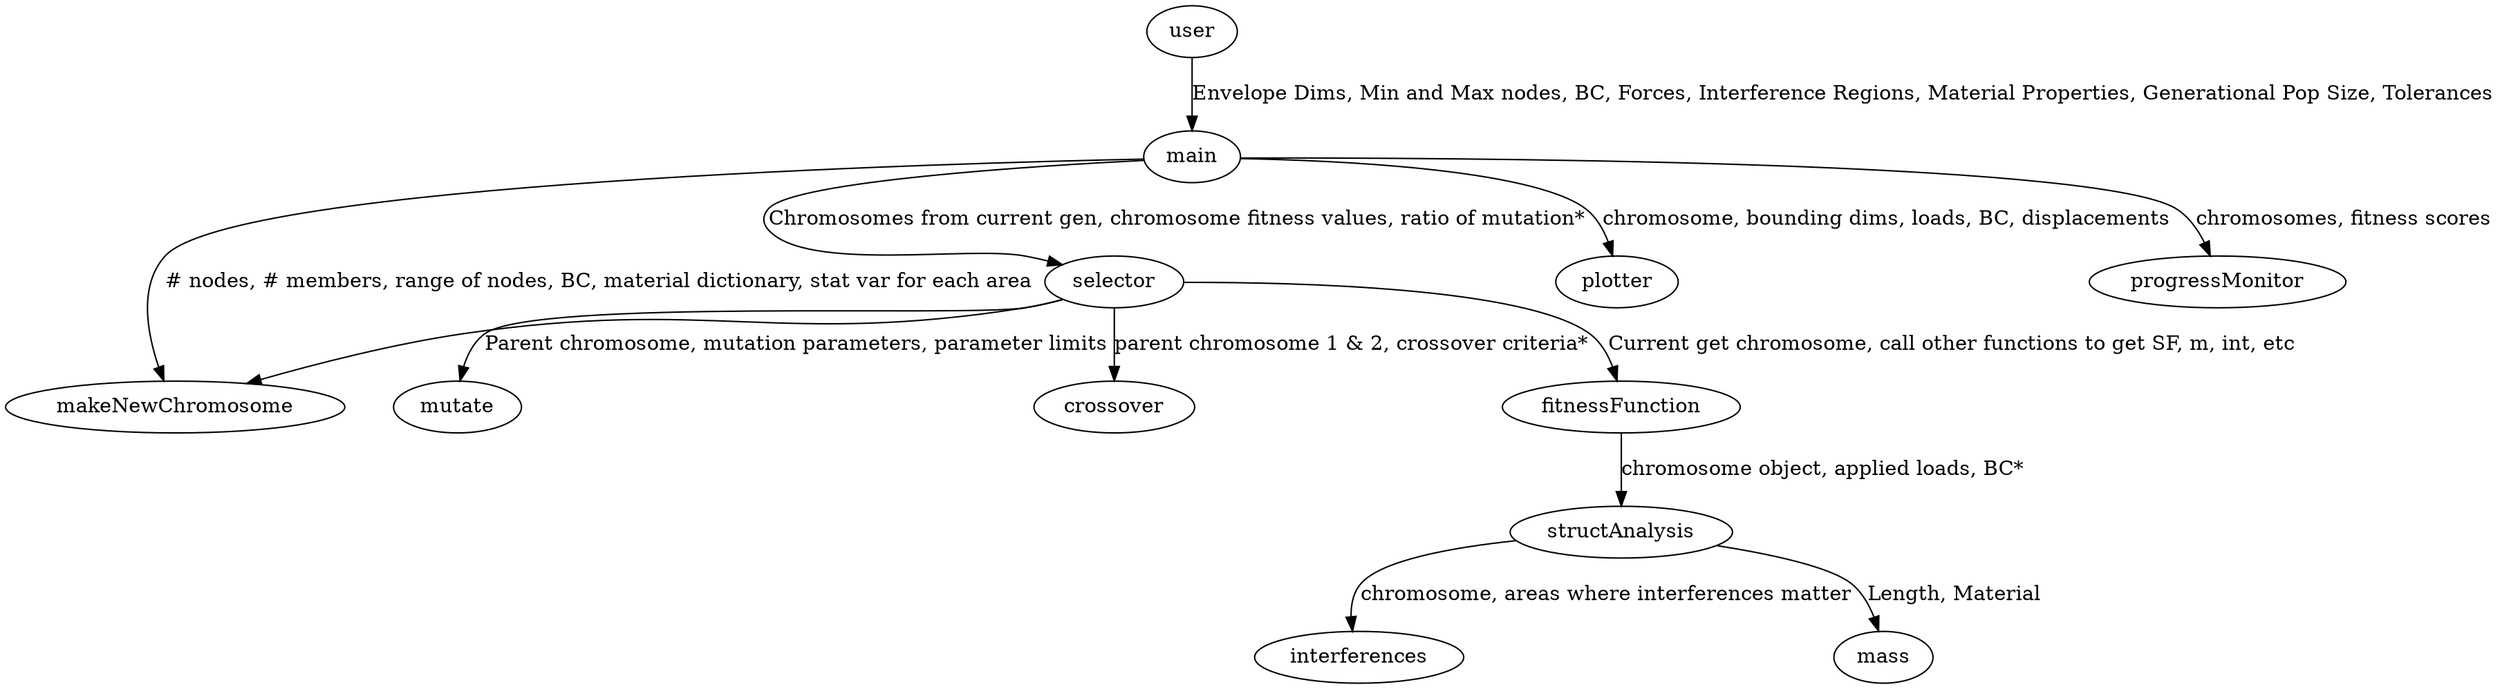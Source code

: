  digraph graphname {
     user -> main [label = "Envelope Dims, Min and Max nodes, BC, Forces, Interference Regions, Material Properties, Generational Pop Size, Tolerances"];
     main -> makeNewChromosome [label = "# nodes, # members, range of nodes, BC, material dictionary, stat var for each area"];
     main -> selector [label = "Chromosomes from current gen, chromosome fitness values, ratio of mutation*"];
     selector -> mutate [label = "Parent chromosome, mutation parameters, parameter limits"];
     selector -> crossover [label = "parent chromosome 1 & 2, crossover criteria*"];
     selector -> makeNewChromosome;
     selector -> fitnessFunction [label = "Current get chromosome, call other functions to get SF, m, int, etc"];
     fitnessFunction -> structAnalysis [label = "chromosome object, applied loads, BC*"];
     structAnalysis -> interferences [label = "chromosome, areas where interferences matter"];
     structAnalysis -> mass [label="Length, Material"];
     main -> plotter [label = "chromosome, bounding dims, loads, BC, displacements"];
     main -> progressMonitor [label = "chromosomes, fitness scores"];


 }
